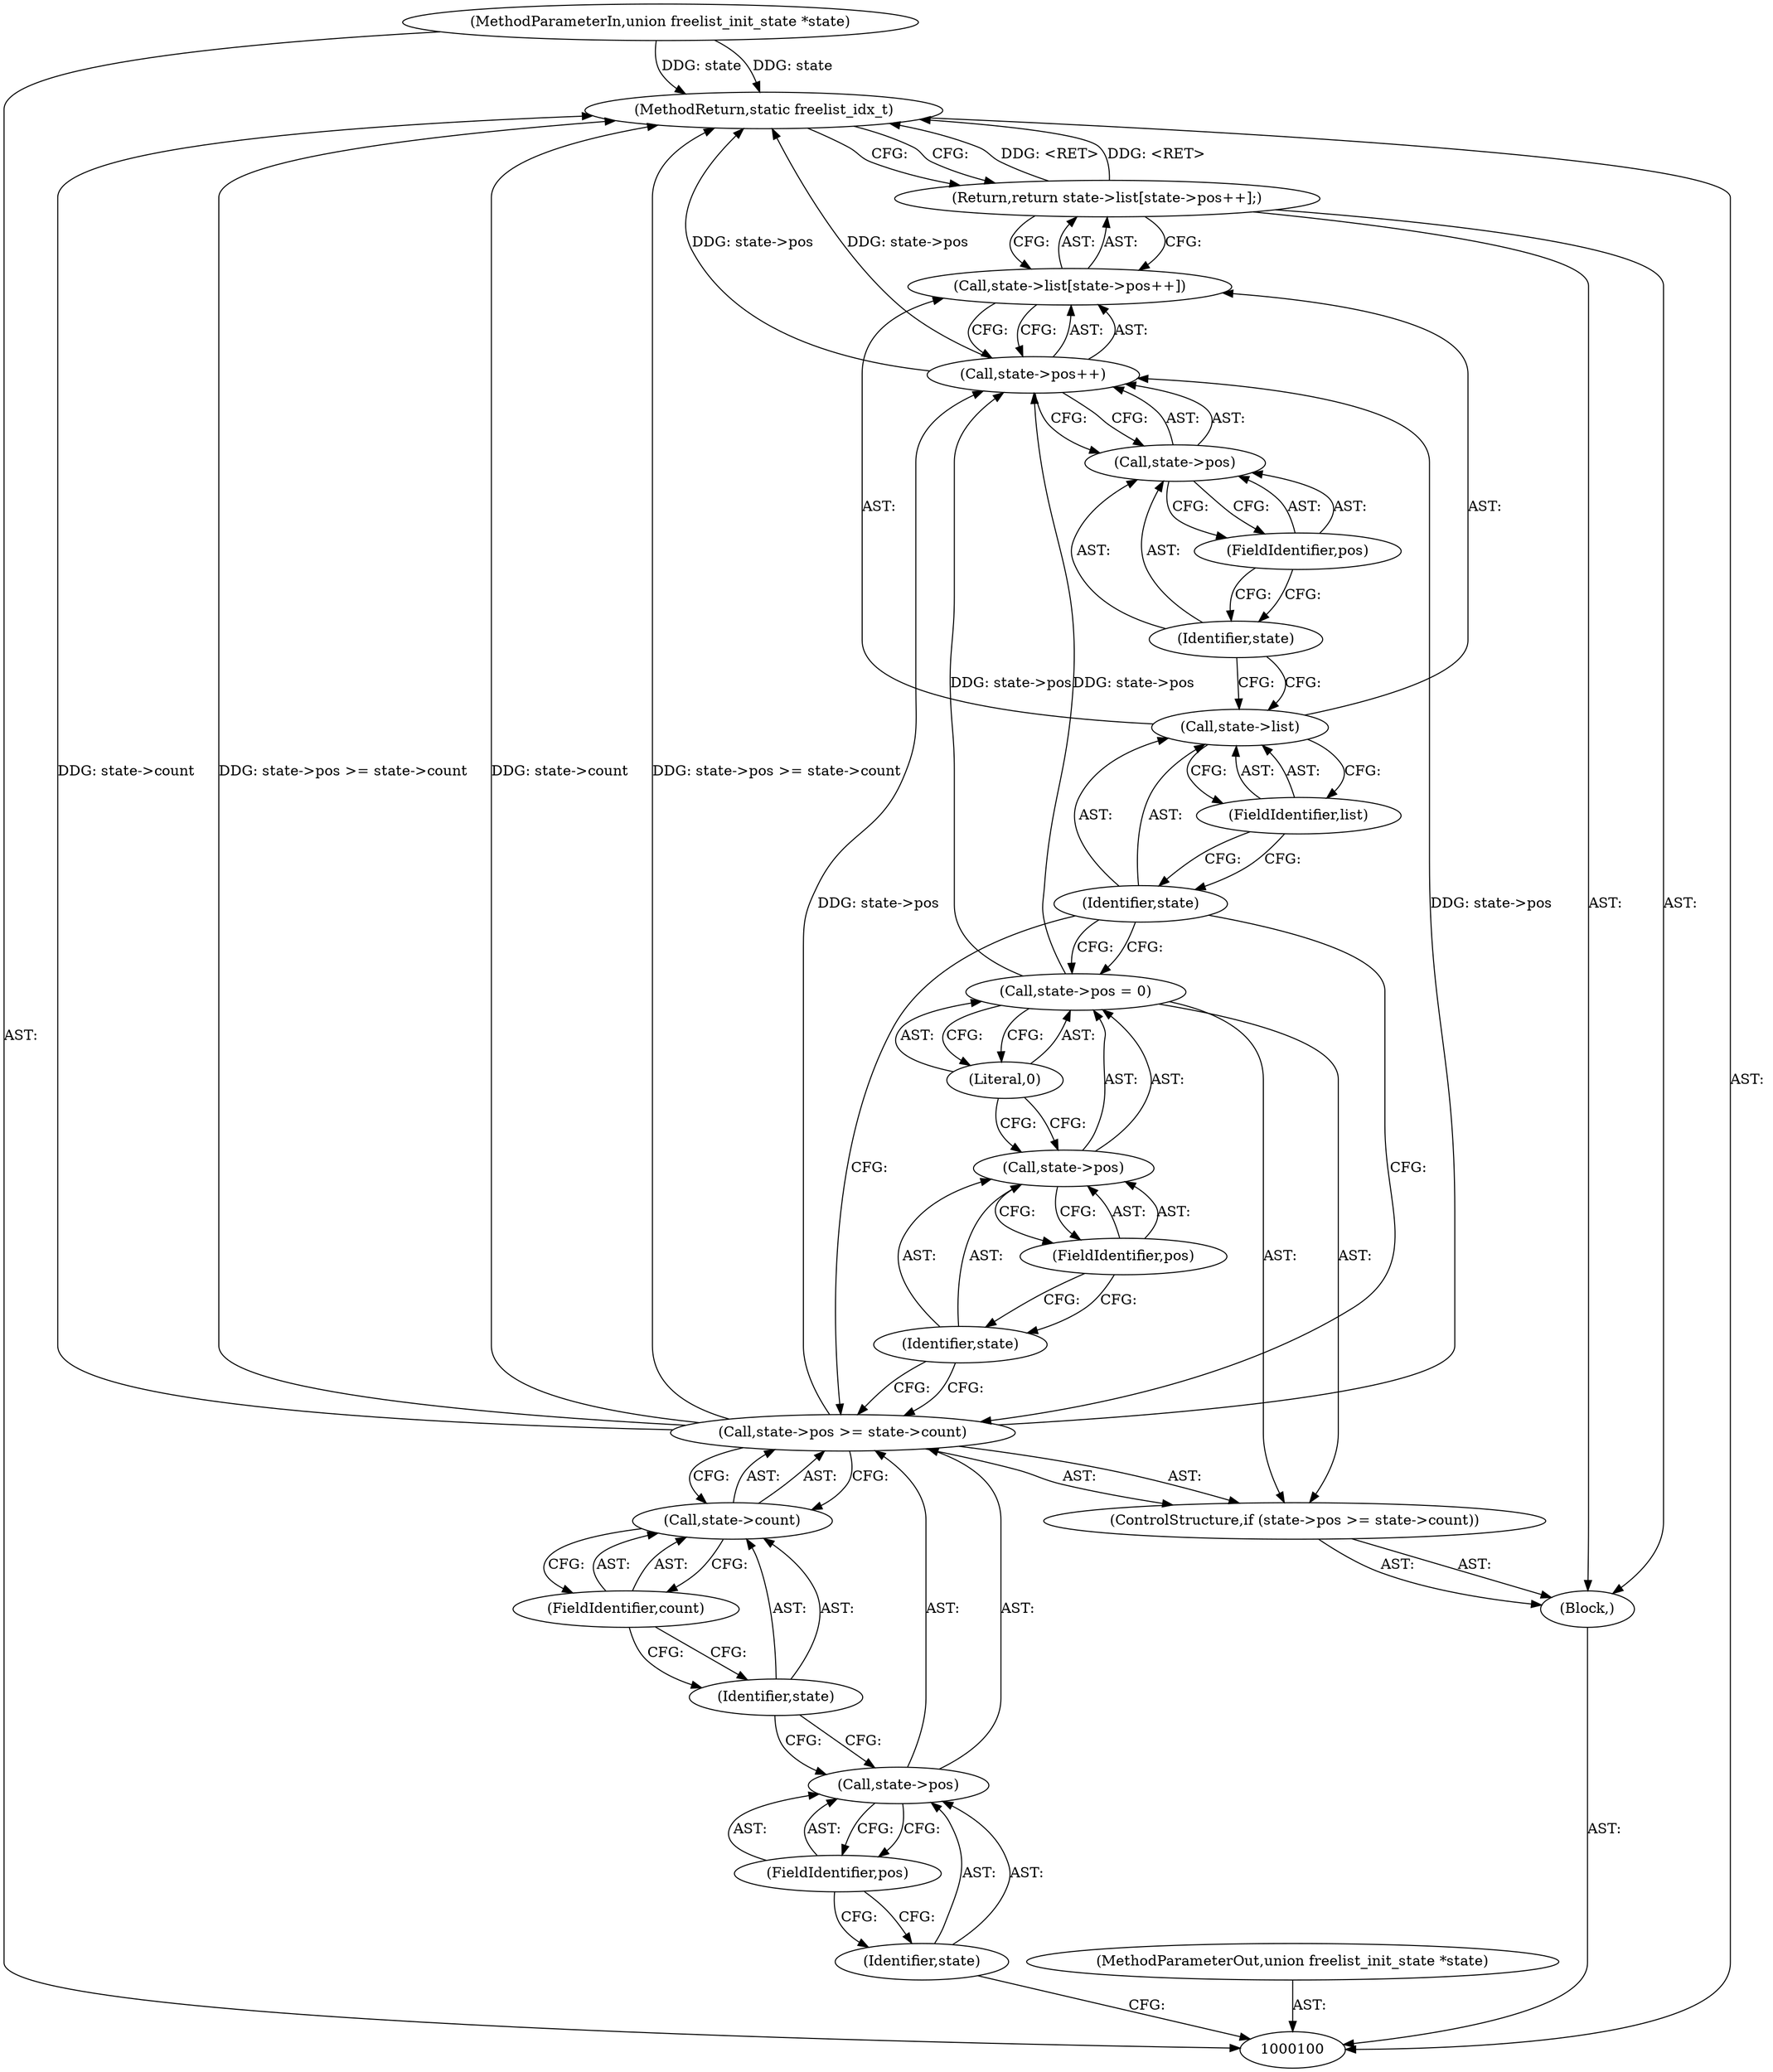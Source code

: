 digraph "0_linux_c4e490cf148e85ead0d1b1c2caaba833f1d5b29f_0" {
"1000125" [label="(MethodReturn,static freelist_idx_t)"];
"1000101" [label="(MethodParameterIn,union freelist_init_state *state)"];
"1000155" [label="(MethodParameterOut,union freelist_init_state *state)"];
"1000102" [label="(Block,)"];
"1000103" [label="(ControlStructure,if (state->pos >= state->count))"];
"1000107" [label="(FieldIdentifier,pos)"];
"1000108" [label="(Call,state->count)"];
"1000109" [label="(Identifier,state)"];
"1000110" [label="(FieldIdentifier,count)"];
"1000104" [label="(Call,state->pos >= state->count)"];
"1000105" [label="(Call,state->pos)"];
"1000106" [label="(Identifier,state)"];
"1000115" [label="(Literal,0)"];
"1000111" [label="(Call,state->pos = 0)"];
"1000112" [label="(Call,state->pos)"];
"1000113" [label="(Identifier,state)"];
"1000114" [label="(FieldIdentifier,pos)"];
"1000116" [label="(Return,return state->list[state->pos++];)"];
"1000120" [label="(FieldIdentifier,list)"];
"1000121" [label="(Call,state->pos++)"];
"1000122" [label="(Call,state->pos)"];
"1000123" [label="(Identifier,state)"];
"1000124" [label="(FieldIdentifier,pos)"];
"1000117" [label="(Call,state->list[state->pos++])"];
"1000118" [label="(Call,state->list)"];
"1000119" [label="(Identifier,state)"];
"1000125" -> "1000100"  [label="AST: "];
"1000125" -> "1000116"  [label="CFG: "];
"1000116" -> "1000125"  [label="DDG: <RET>"];
"1000104" -> "1000125"  [label="DDG: state->count"];
"1000104" -> "1000125"  [label="DDG: state->pos >= state->count"];
"1000101" -> "1000125"  [label="DDG: state"];
"1000121" -> "1000125"  [label="DDG: state->pos"];
"1000101" -> "1000100"  [label="AST: "];
"1000101" -> "1000125"  [label="DDG: state"];
"1000155" -> "1000100"  [label="AST: "];
"1000102" -> "1000100"  [label="AST: "];
"1000103" -> "1000102"  [label="AST: "];
"1000116" -> "1000102"  [label="AST: "];
"1000103" -> "1000102"  [label="AST: "];
"1000104" -> "1000103"  [label="AST: "];
"1000111" -> "1000103"  [label="AST: "];
"1000107" -> "1000105"  [label="AST: "];
"1000107" -> "1000106"  [label="CFG: "];
"1000105" -> "1000107"  [label="CFG: "];
"1000108" -> "1000104"  [label="AST: "];
"1000108" -> "1000110"  [label="CFG: "];
"1000109" -> "1000108"  [label="AST: "];
"1000110" -> "1000108"  [label="AST: "];
"1000104" -> "1000108"  [label="CFG: "];
"1000109" -> "1000108"  [label="AST: "];
"1000109" -> "1000105"  [label="CFG: "];
"1000110" -> "1000109"  [label="CFG: "];
"1000110" -> "1000108"  [label="AST: "];
"1000110" -> "1000109"  [label="CFG: "];
"1000108" -> "1000110"  [label="CFG: "];
"1000104" -> "1000103"  [label="AST: "];
"1000104" -> "1000108"  [label="CFG: "];
"1000105" -> "1000104"  [label="AST: "];
"1000108" -> "1000104"  [label="AST: "];
"1000113" -> "1000104"  [label="CFG: "];
"1000119" -> "1000104"  [label="CFG: "];
"1000104" -> "1000125"  [label="DDG: state->count"];
"1000104" -> "1000125"  [label="DDG: state->pos >= state->count"];
"1000104" -> "1000121"  [label="DDG: state->pos"];
"1000105" -> "1000104"  [label="AST: "];
"1000105" -> "1000107"  [label="CFG: "];
"1000106" -> "1000105"  [label="AST: "];
"1000107" -> "1000105"  [label="AST: "];
"1000109" -> "1000105"  [label="CFG: "];
"1000106" -> "1000105"  [label="AST: "];
"1000106" -> "1000100"  [label="CFG: "];
"1000107" -> "1000106"  [label="CFG: "];
"1000115" -> "1000111"  [label="AST: "];
"1000115" -> "1000112"  [label="CFG: "];
"1000111" -> "1000115"  [label="CFG: "];
"1000111" -> "1000103"  [label="AST: "];
"1000111" -> "1000115"  [label="CFG: "];
"1000112" -> "1000111"  [label="AST: "];
"1000115" -> "1000111"  [label="AST: "];
"1000119" -> "1000111"  [label="CFG: "];
"1000111" -> "1000121"  [label="DDG: state->pos"];
"1000112" -> "1000111"  [label="AST: "];
"1000112" -> "1000114"  [label="CFG: "];
"1000113" -> "1000112"  [label="AST: "];
"1000114" -> "1000112"  [label="AST: "];
"1000115" -> "1000112"  [label="CFG: "];
"1000113" -> "1000112"  [label="AST: "];
"1000113" -> "1000104"  [label="CFG: "];
"1000114" -> "1000113"  [label="CFG: "];
"1000114" -> "1000112"  [label="AST: "];
"1000114" -> "1000113"  [label="CFG: "];
"1000112" -> "1000114"  [label="CFG: "];
"1000116" -> "1000102"  [label="AST: "];
"1000116" -> "1000117"  [label="CFG: "];
"1000117" -> "1000116"  [label="AST: "];
"1000125" -> "1000116"  [label="CFG: "];
"1000116" -> "1000125"  [label="DDG: <RET>"];
"1000120" -> "1000118"  [label="AST: "];
"1000120" -> "1000119"  [label="CFG: "];
"1000118" -> "1000120"  [label="CFG: "];
"1000121" -> "1000117"  [label="AST: "];
"1000121" -> "1000122"  [label="CFG: "];
"1000122" -> "1000121"  [label="AST: "];
"1000117" -> "1000121"  [label="CFG: "];
"1000121" -> "1000125"  [label="DDG: state->pos"];
"1000104" -> "1000121"  [label="DDG: state->pos"];
"1000111" -> "1000121"  [label="DDG: state->pos"];
"1000122" -> "1000121"  [label="AST: "];
"1000122" -> "1000124"  [label="CFG: "];
"1000123" -> "1000122"  [label="AST: "];
"1000124" -> "1000122"  [label="AST: "];
"1000121" -> "1000122"  [label="CFG: "];
"1000123" -> "1000122"  [label="AST: "];
"1000123" -> "1000118"  [label="CFG: "];
"1000124" -> "1000123"  [label="CFG: "];
"1000124" -> "1000122"  [label="AST: "];
"1000124" -> "1000123"  [label="CFG: "];
"1000122" -> "1000124"  [label="CFG: "];
"1000117" -> "1000116"  [label="AST: "];
"1000117" -> "1000121"  [label="CFG: "];
"1000118" -> "1000117"  [label="AST: "];
"1000121" -> "1000117"  [label="AST: "];
"1000116" -> "1000117"  [label="CFG: "];
"1000118" -> "1000117"  [label="AST: "];
"1000118" -> "1000120"  [label="CFG: "];
"1000119" -> "1000118"  [label="AST: "];
"1000120" -> "1000118"  [label="AST: "];
"1000123" -> "1000118"  [label="CFG: "];
"1000119" -> "1000118"  [label="AST: "];
"1000119" -> "1000111"  [label="CFG: "];
"1000119" -> "1000104"  [label="CFG: "];
"1000120" -> "1000119"  [label="CFG: "];
}

